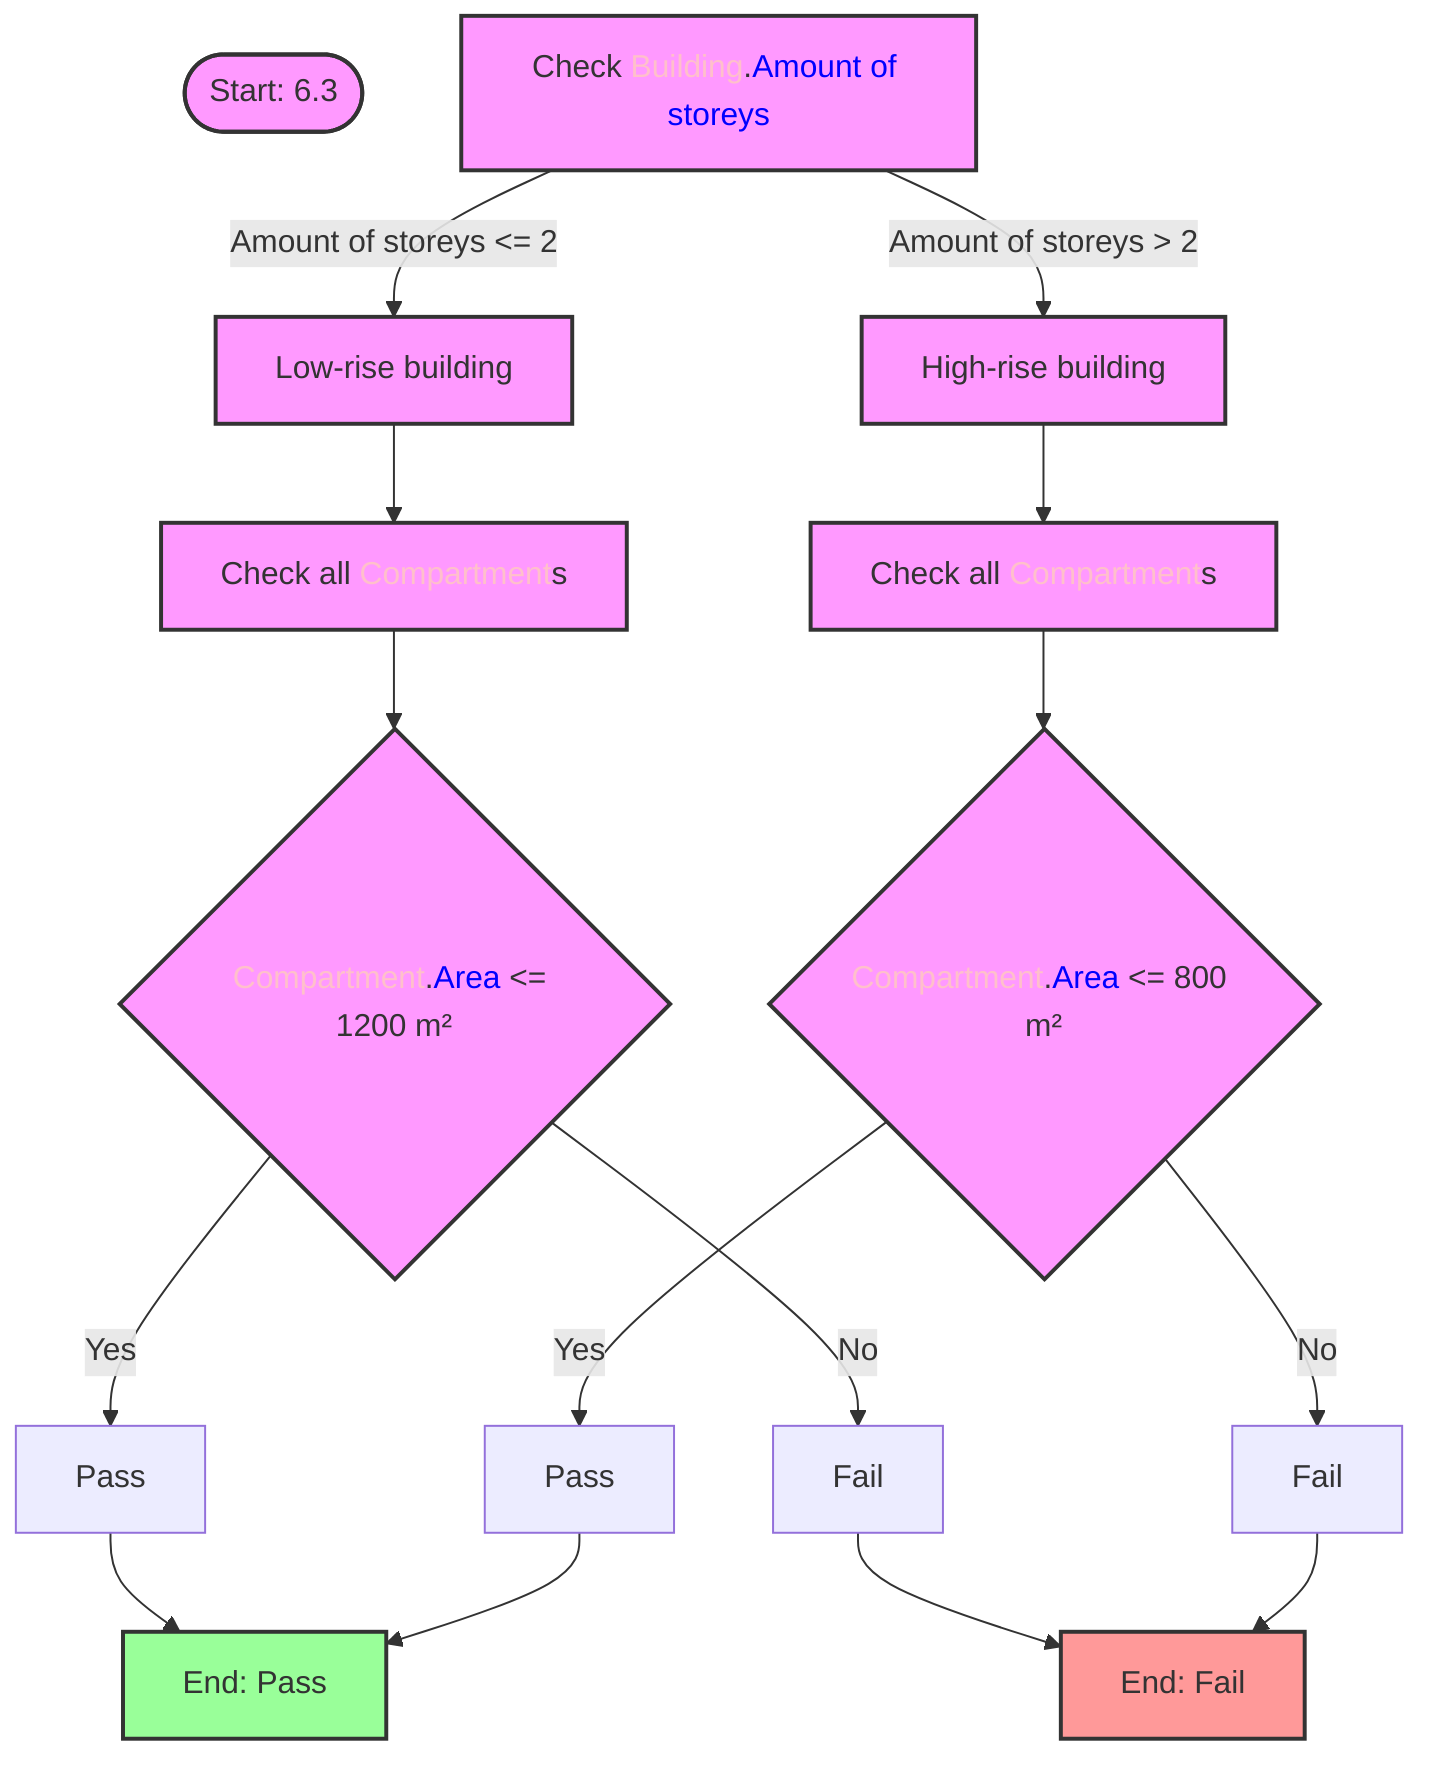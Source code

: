 graph TD
    start(["Start: 6.3"])
    style start fill:#f9f,stroke:#333,stroke-width:2px

    checkStoreys["Check <font color='pink'>Building</font>.<font color='blue'>Amount of storeys</font>"]
    style checkStoreys fill:#f9f,stroke:#333,stroke-width:2px

    checkStoreys --> |Amount of storeys <= 2| lowRise
    checkStoreys --> |Amount of storeys > 2| highRise

    lowRise["Low-rise building"]
    style lowRise fill:#f9f,stroke:#333,stroke-width:2px

    highRise["High-rise building"]
    style highRise fill:#f9f,stroke:#333,stroke-width:2px

    lowRise --> checkLowRiseCompartments["Check all <font color='pink'>Compartment</font>s"]
    style checkLowRiseCompartments fill:#f9f,stroke:#333,stroke-width:2px

    highRise --> checkHighRiseCompartments["Check all <font color='pink'>Compartment</font>s"]
    style checkHighRiseCompartments fill:#f9f,stroke:#333,stroke-width:2px

    checkLowRiseCompartments --> checkLowRiseArea{"<font color='pink'>Compartment</font>.<font color='blue'>Area</font> <= 1200 m²"}
    style checkLowRiseArea fill:#f9f,stroke:#333,stroke-width:2px

    checkLowRiseArea --> |Yes| lowRisePass["Pass"]
    checkLowRiseArea --> |No| lowRiseFail["Fail"]

    checkHighRiseCompartments --> checkHighRiseArea{"<font color='pink'>Compartment</font>.<font color='blue'>Area</font> <= 800 m²"}
    style checkHighRiseArea fill:#f9f,stroke:#333,stroke-width:2px

    checkHighRiseArea --> |Yes| highRisePass["Pass"]
    checkHighRiseArea --> |No| highRiseFail["Fail"]

    lowRisePass --> endPass["End: Pass"]
    lowRiseFail --> endFail["End: Fail"]
    highRisePass --> endPass
    highRiseFail --> endFail

    style endPass fill:#9f9,stroke:#333,stroke-width:2px
    style endFail fill:#f99,stroke:#333,stroke-width:2px